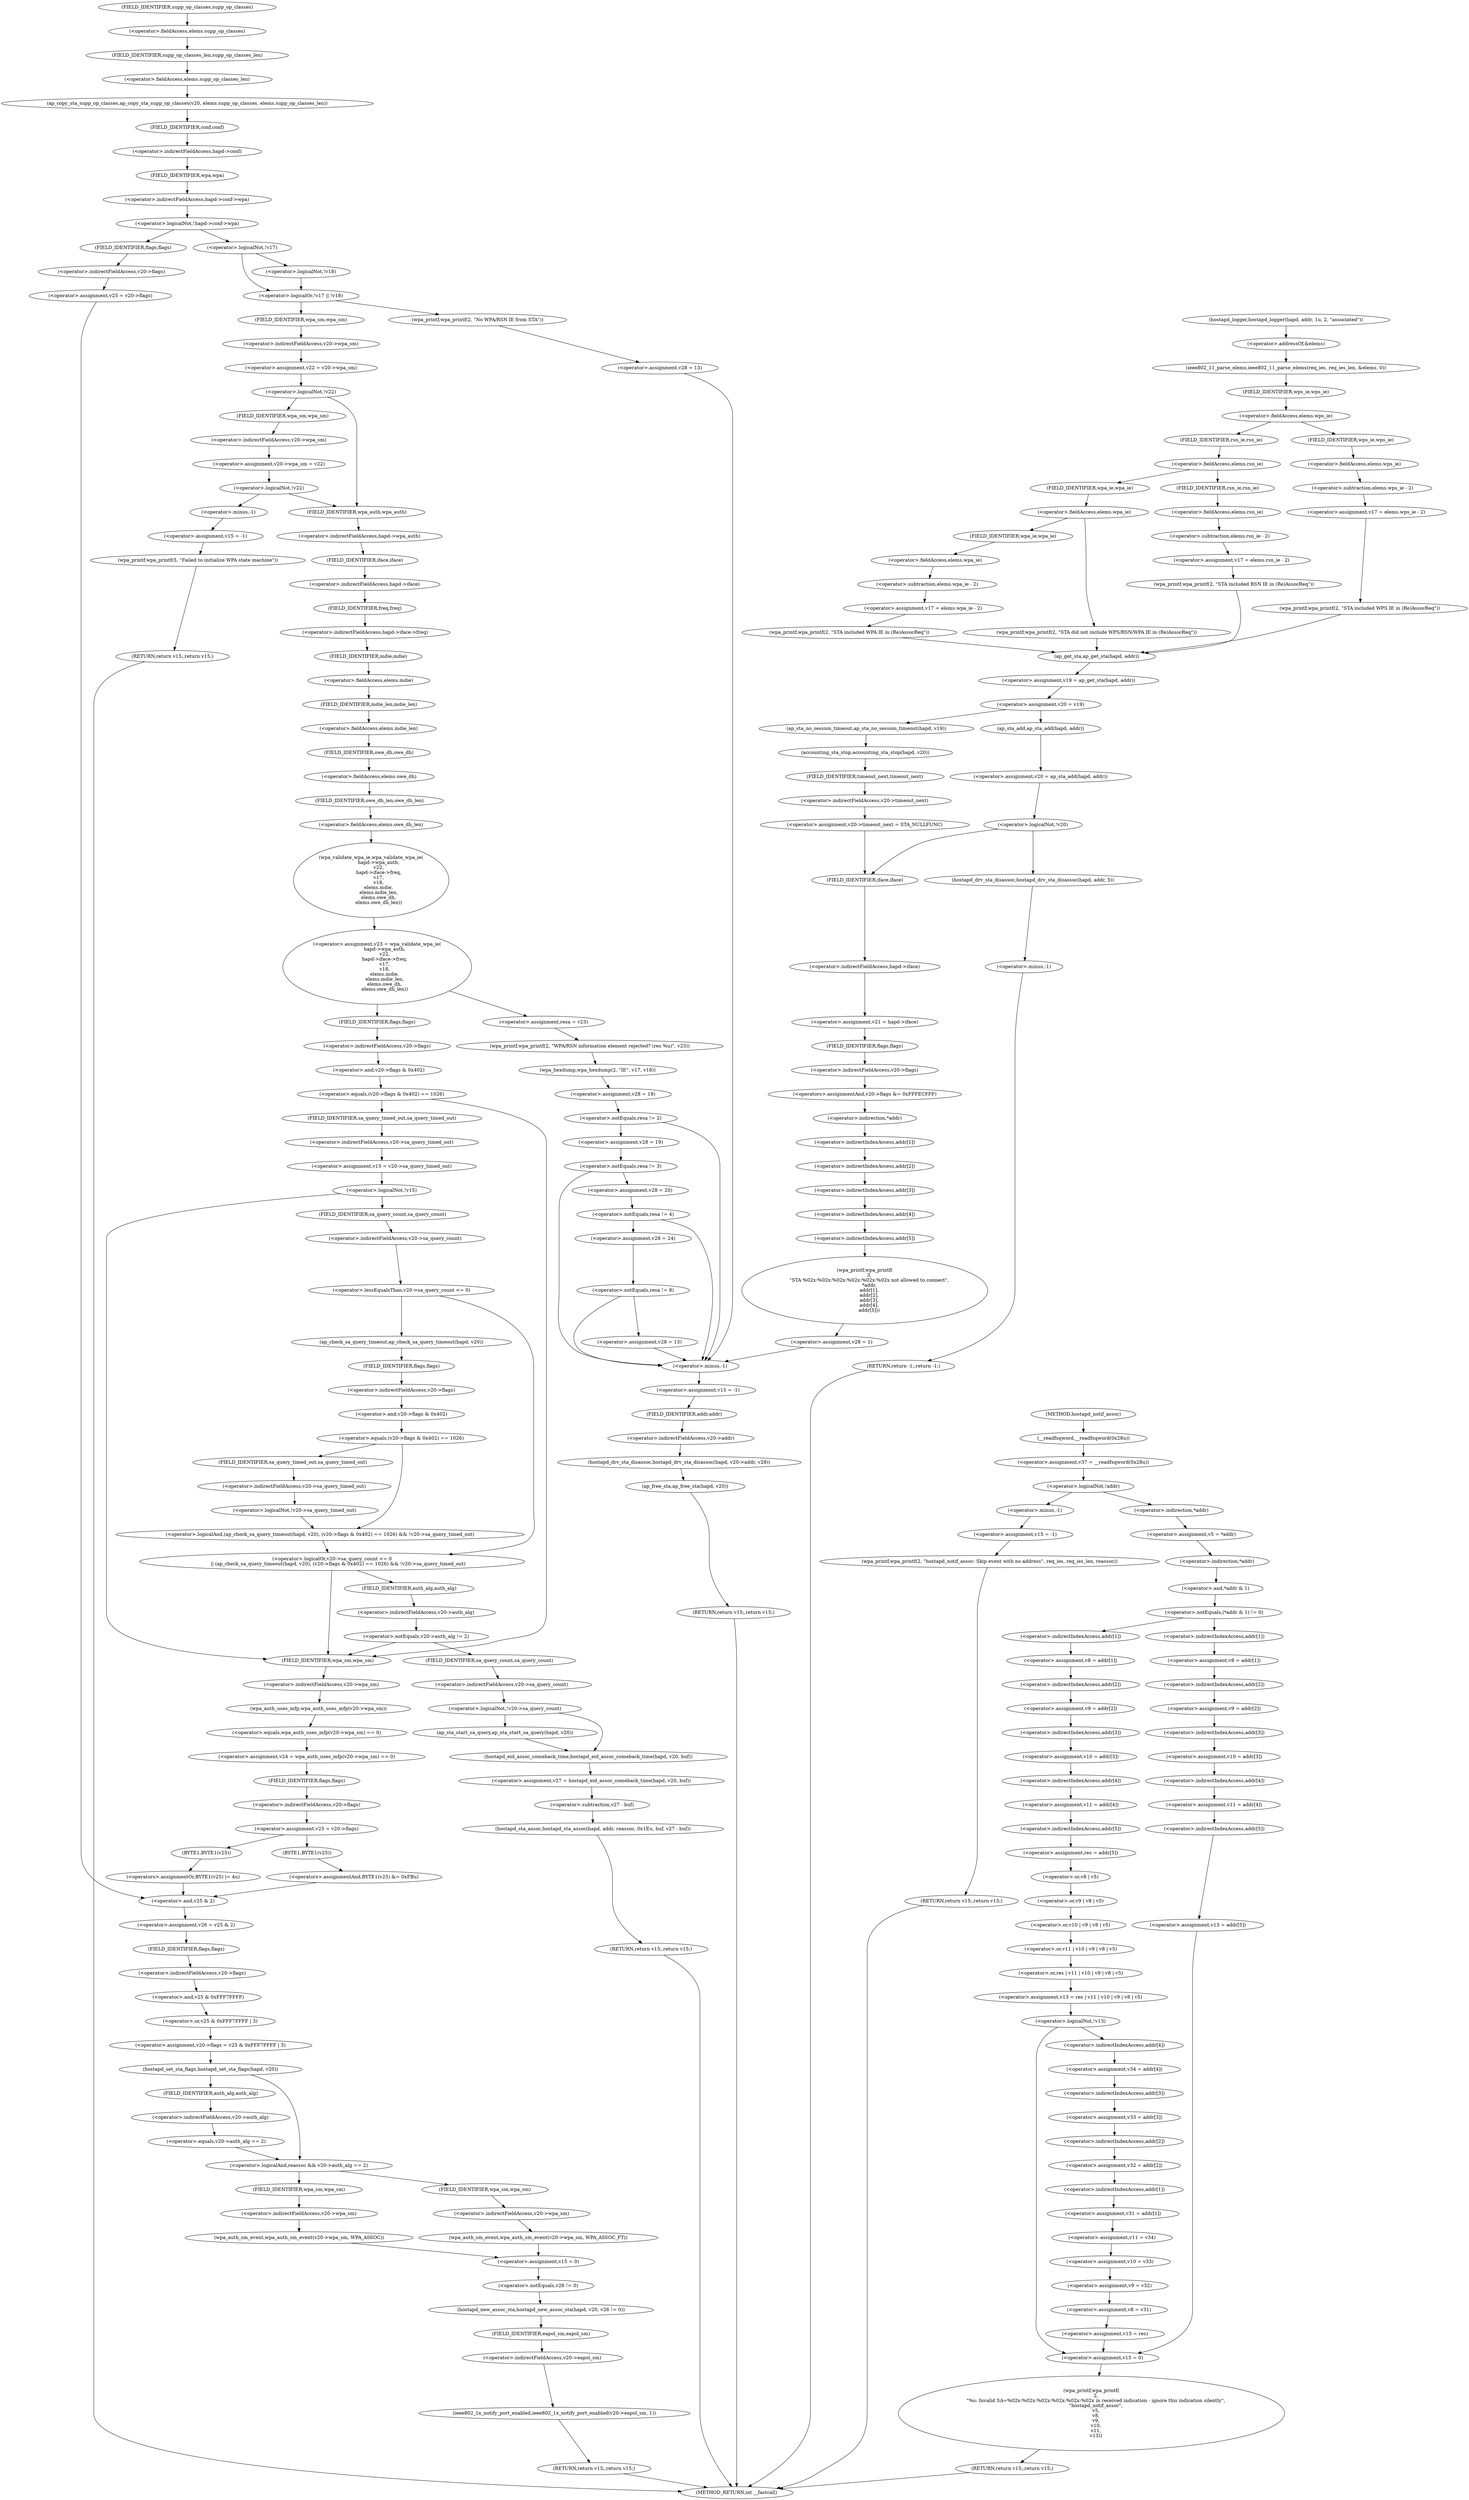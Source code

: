 digraph hostapd_notif_assoc {  
"1000164" [label = "(<operator>.assignment,v37 = __readfsqword(0x28u))" ]
"1000166" [label = "(__readfsqword,__readfsqword(0x28u))" ]
"1000169" [label = "(<operator>.logicalNot,!addr)" ]
"1000172" [label = "(<operator>.assignment,v15 = -1)" ]
"1000174" [label = "(<operator>.minus,-1)" ]
"1000176" [label = "(wpa_printf,wpa_printf(2, \"hostapd_notif_assoc: Skip event with no address\", req_ies, req_ies_len, reassoc))" ]
"1000182" [label = "(RETURN,return v15;,return v15;)" ]
"1000184" [label = "(<operator>.assignment,v5 = *addr)" ]
"1000186" [label = "(<operator>.indirection,*addr)" ]
"1000189" [label = "(<operator>.notEquals,(*addr & 1) != 0)" ]
"1000190" [label = "(<operator>.and,*addr & 1)" ]
"1000191" [label = "(<operator>.indirection,*addr)" ]
"1000196" [label = "(<operator>.assignment,v8 = addr[1])" ]
"1000198" [label = "(<operator>.indirectIndexAccess,addr[1])" ]
"1000201" [label = "(<operator>.assignment,v9 = addr[2])" ]
"1000203" [label = "(<operator>.indirectIndexAccess,addr[2])" ]
"1000206" [label = "(<operator>.assignment,v10 = addr[3])" ]
"1000208" [label = "(<operator>.indirectIndexAccess,addr[3])" ]
"1000211" [label = "(<operator>.assignment,v11 = addr[4])" ]
"1000213" [label = "(<operator>.indirectIndexAccess,addr[4])" ]
"1000216" [label = "(<operator>.assignment,v13 = addr[5])" ]
"1000218" [label = "(<operator>.indirectIndexAccess,addr[5])" ]
"1000222" [label = "(<operator>.assignment,v8 = addr[1])" ]
"1000224" [label = "(<operator>.indirectIndexAccess,addr[1])" ]
"1000227" [label = "(<operator>.assignment,v9 = addr[2])" ]
"1000229" [label = "(<operator>.indirectIndexAccess,addr[2])" ]
"1000232" [label = "(<operator>.assignment,v10 = addr[3])" ]
"1000234" [label = "(<operator>.indirectIndexAccess,addr[3])" ]
"1000237" [label = "(<operator>.assignment,v11 = addr[4])" ]
"1000239" [label = "(<operator>.indirectIndexAccess,addr[4])" ]
"1000242" [label = "(<operator>.assignment,res = addr[5])" ]
"1000244" [label = "(<operator>.indirectIndexAccess,addr[5])" ]
"1000247" [label = "(<operator>.assignment,v13 = res | v11 | v10 | v9 | v8 | v5)" ]
"1000249" [label = "(<operator>.or,res | v11 | v10 | v9 | v8 | v5)" ]
"1000251" [label = "(<operator>.or,v11 | v10 | v9 | v8 | v5)" ]
"1000253" [label = "(<operator>.or,v10 | v9 | v8 | v5)" ]
"1000255" [label = "(<operator>.or,v9 | v8 | v5)" ]
"1000257" [label = "(<operator>.or,v8 | v5)" ]
"1000261" [label = "(<operator>.logicalNot,!v13)" ]
"1000265" [label = "(<operator>.assignment,v15 = 0)" ]
"1000268" [label = "(wpa_printf,wpa_printf(\n      2,\n      \"%s: Invalid SA=%02x:%02x:%02x:%02x:%02x:%02x in received indication - ignore this indication silently\",\n      \"hostapd_notif_assoc\",\n      v5,\n      v8,\n      v9,\n      v10,\n      v11,\n      v13))" ]
"1000278" [label = "(RETURN,return v15;,return v15;)" ]
"1000280" [label = "(<operator>.assignment,v34 = addr[4])" ]
"1000282" [label = "(<operator>.indirectIndexAccess,addr[4])" ]
"1000285" [label = "(<operator>.assignment,v33 = addr[3])" ]
"1000287" [label = "(<operator>.indirectIndexAccess,addr[3])" ]
"1000290" [label = "(<operator>.assignment,v32 = addr[2])" ]
"1000292" [label = "(<operator>.indirectIndexAccess,addr[2])" ]
"1000295" [label = "(<operator>.assignment,v31 = addr[1])" ]
"1000297" [label = "(<operator>.indirectIndexAccess,addr[1])" ]
"1000301" [label = "(<operator>.assignment,v11 = v34)" ]
"1000304" [label = "(<operator>.assignment,v10 = v33)" ]
"1000307" [label = "(<operator>.assignment,v9 = v32)" ]
"1000310" [label = "(<operator>.assignment,v8 = v31)" ]
"1000313" [label = "(<operator>.assignment,v13 = res)" ]
"1000317" [label = "(hostapd_logger,hostapd_logger(hapd, addr, 1u, 2, \"associated\"))" ]
"1000323" [label = "(ieee802_11_parse_elems,ieee802_11_parse_elems(req_ies, req_ies_len, &elems, 0))" ]
"1000326" [label = "(<operator>.addressOf,&elems)" ]
"1000330" [label = "(<operator>.fieldAccess,elems.wps_ie)" ]
"1000332" [label = "(FIELD_IDENTIFIER,wps_ie,wps_ie)" ]
"1000334" [label = "(<operator>.assignment,v17 = elems.wps_ie - 2)" ]
"1000336" [label = "(<operator>.subtraction,elems.wps_ie - 2)" ]
"1000337" [label = "(<operator>.fieldAccess,elems.wps_ie)" ]
"1000339" [label = "(FIELD_IDENTIFIER,wps_ie,wps_ie)" ]
"1000342" [label = "(wpa_printf,wpa_printf(2, \"STA included WPS IE in (Re)AssocReq\"))" ]
"1000347" [label = "(<operator>.fieldAccess,elems.rsn_ie)" ]
"1000349" [label = "(FIELD_IDENTIFIER,rsn_ie,rsn_ie)" ]
"1000351" [label = "(<operator>.assignment,v17 = elems.rsn_ie - 2)" ]
"1000353" [label = "(<operator>.subtraction,elems.rsn_ie - 2)" ]
"1000354" [label = "(<operator>.fieldAccess,elems.rsn_ie)" ]
"1000356" [label = "(FIELD_IDENTIFIER,rsn_ie,rsn_ie)" ]
"1000359" [label = "(wpa_printf,wpa_printf(2, \"STA included RSN IE in (Re)AssocReq\"))" ]
"1000364" [label = "(<operator>.fieldAccess,elems.wpa_ie)" ]
"1000366" [label = "(FIELD_IDENTIFIER,wpa_ie,wpa_ie)" ]
"1000368" [label = "(<operator>.assignment,v17 = elems.wpa_ie - 2)" ]
"1000370" [label = "(<operator>.subtraction,elems.wpa_ie - 2)" ]
"1000371" [label = "(<operator>.fieldAccess,elems.wpa_ie)" ]
"1000373" [label = "(FIELD_IDENTIFIER,wpa_ie,wpa_ie)" ]
"1000376" [label = "(wpa_printf,wpa_printf(2, \"STA included WPA IE in (Re)AssocReq\"))" ]
"1000383" [label = "(wpa_printf,wpa_printf(2, \"STA did not include WPS/RSN/WPA IE in (Re)AssocReq\"))" ]
"1000386" [label = "(<operator>.assignment,v19 = ap_get_sta(hapd, addr))" ]
"1000388" [label = "(ap_get_sta,ap_get_sta(hapd, addr))" ]
"1000391" [label = "(<operator>.assignment,v20 = v19)" ]
"1000397" [label = "(ap_sta_no_session_timeout,ap_sta_no_session_timeout(hapd, v19))" ]
"1000400" [label = "(accounting_sta_stop,accounting_sta_stop(hapd, v20))" ]
"1000403" [label = "(<operator>.assignment,v20->timeout_next = STA_NULLFUNC)" ]
"1000404" [label = "(<operator>.indirectFieldAccess,v20->timeout_next)" ]
"1000406" [label = "(FIELD_IDENTIFIER,timeout_next,timeout_next)" ]
"1000410" [label = "(<operator>.assignment,v20 = ap_sta_add(hapd, addr))" ]
"1000412" [label = "(ap_sta_add,ap_sta_add(hapd, addr))" ]
"1000416" [label = "(<operator>.logicalNot,!v20)" ]
"1000419" [label = "(hostapd_drv_sta_disassoc,hostapd_drv_sta_disassoc(hapd, addr, 5))" ]
"1000423" [label = "(RETURN,return -1;,return -1;)" ]
"1000424" [label = "(<operator>.minus,-1)" ]
"1000426" [label = "(<operator>.assignment,v21 = hapd->iface)" ]
"1000428" [label = "(<operator>.indirectFieldAccess,hapd->iface)" ]
"1000430" [label = "(FIELD_IDENTIFIER,iface,iface)" ]
"1000431" [label = "(<operators>.assignmentAnd,v20->flags &= 0xFFFECFFF)" ]
"1000432" [label = "(<operator>.indirectFieldAccess,v20->flags)" ]
"1000434" [label = "(FIELD_IDENTIFIER,flags,flags)" ]
"1000437" [label = "(wpa_printf,wpa_printf(\n      3,\n      \"STA %02x:%02x:%02x:%02x:%02x:%02x not allowed to connect\",\n      *addr,\n      addr[1],\n      addr[2],\n      addr[3],\n      addr[4],\n      addr[5]))" ]
"1000440" [label = "(<operator>.indirection,*addr)" ]
"1000442" [label = "(<operator>.indirectIndexAccess,addr[1])" ]
"1000445" [label = "(<operator>.indirectIndexAccess,addr[2])" ]
"1000448" [label = "(<operator>.indirectIndexAccess,addr[3])" ]
"1000451" [label = "(<operator>.indirectIndexAccess,addr[4])" ]
"1000454" [label = "(<operator>.indirectIndexAccess,addr[5])" ]
"1000457" [label = "(<operator>.assignment,v28 = 1)" ]
"1000461" [label = "(<operator>.assignment,v15 = -1)" ]
"1000463" [label = "(<operator>.minus,-1)" ]
"1000465" [label = "(hostapd_drv_sta_disassoc,hostapd_drv_sta_disassoc(hapd, v20->addr, v28))" ]
"1000467" [label = "(<operator>.indirectFieldAccess,v20->addr)" ]
"1000469" [label = "(FIELD_IDENTIFIER,addr,addr)" ]
"1000471" [label = "(ap_free_sta,ap_free_sta(hapd, v20))" ]
"1000474" [label = "(RETURN,return v15;,return v15;)" ]
"1000476" [label = "(ap_copy_sta_supp_op_classes,ap_copy_sta_supp_op_classes(v20, elems.supp_op_classes, elems.supp_op_classes_len))" ]
"1000478" [label = "(<operator>.fieldAccess,elems.supp_op_classes)" ]
"1000480" [label = "(FIELD_IDENTIFIER,supp_op_classes,supp_op_classes)" ]
"1000481" [label = "(<operator>.fieldAccess,elems.supp_op_classes_len)" ]
"1000483" [label = "(FIELD_IDENTIFIER,supp_op_classes_len,supp_op_classes_len)" ]
"1000485" [label = "(<operator>.logicalNot,!hapd->conf->wpa)" ]
"1000486" [label = "(<operator>.indirectFieldAccess,hapd->conf->wpa)" ]
"1000487" [label = "(<operator>.indirectFieldAccess,hapd->conf)" ]
"1000489" [label = "(FIELD_IDENTIFIER,conf,conf)" ]
"1000490" [label = "(FIELD_IDENTIFIER,wpa,wpa)" ]
"1000492" [label = "(<operator>.assignment,v25 = v20->flags)" ]
"1000494" [label = "(<operator>.indirectFieldAccess,v20->flags)" ]
"1000496" [label = "(FIELD_IDENTIFIER,flags,flags)" ]
"1000499" [label = "(<operator>.logicalOr,!v17 || !v18)" ]
"1000500" [label = "(<operator>.logicalNot,!v17)" ]
"1000502" [label = "(<operator>.logicalNot,!v18)" ]
"1000505" [label = "(wpa_printf,wpa_printf(2, \"No WPA/RSN IE from STA\"))" ]
"1000508" [label = "(<operator>.assignment,v28 = 13)" ]
"1000512" [label = "(<operator>.assignment,v22 = v20->wpa_sm)" ]
"1000514" [label = "(<operator>.indirectFieldAccess,v20->wpa_sm)" ]
"1000516" [label = "(FIELD_IDENTIFIER,wpa_sm,wpa_sm)" ]
"1000518" [label = "(<operator>.logicalNot,!v22)" ]
"1000521" [label = "(<operator>.assignment,v20->wpa_sm = v22)" ]
"1000522" [label = "(<operator>.indirectFieldAccess,v20->wpa_sm)" ]
"1000524" [label = "(FIELD_IDENTIFIER,wpa_sm,wpa_sm)" ]
"1000527" [label = "(<operator>.logicalNot,!v22)" ]
"1000530" [label = "(<operator>.assignment,v15 = -1)" ]
"1000532" [label = "(<operator>.minus,-1)" ]
"1000534" [label = "(wpa_printf,wpa_printf(5, \"Failed to initialize WPA state machine\"))" ]
"1000537" [label = "(RETURN,return v15;,return v15;)" ]
"1000539" [label = "(<operator>.assignment,v23 = wpa_validate_wpa_ie(\n          hapd->wpa_auth,\n          v22,\n          hapd->iface->freq,\n          v17,\n          v18,\n          elems.mdie,\n          elems.mdie_len,\n          elems.owe_dh,\n          elems.owe_dh_len))" ]
"1000541" [label = "(wpa_validate_wpa_ie,wpa_validate_wpa_ie(\n          hapd->wpa_auth,\n          v22,\n          hapd->iface->freq,\n          v17,\n          v18,\n          elems.mdie,\n          elems.mdie_len,\n          elems.owe_dh,\n          elems.owe_dh_len))" ]
"1000542" [label = "(<operator>.indirectFieldAccess,hapd->wpa_auth)" ]
"1000544" [label = "(FIELD_IDENTIFIER,wpa_auth,wpa_auth)" ]
"1000546" [label = "(<operator>.indirectFieldAccess,hapd->iface->freq)" ]
"1000547" [label = "(<operator>.indirectFieldAccess,hapd->iface)" ]
"1000549" [label = "(FIELD_IDENTIFIER,iface,iface)" ]
"1000550" [label = "(FIELD_IDENTIFIER,freq,freq)" ]
"1000553" [label = "(<operator>.fieldAccess,elems.mdie)" ]
"1000555" [label = "(FIELD_IDENTIFIER,mdie,mdie)" ]
"1000556" [label = "(<operator>.fieldAccess,elems.mdie_len)" ]
"1000558" [label = "(FIELD_IDENTIFIER,mdie_len,mdie_len)" ]
"1000559" [label = "(<operator>.fieldAccess,elems.owe_dh)" ]
"1000561" [label = "(FIELD_IDENTIFIER,owe_dh,owe_dh)" ]
"1000562" [label = "(<operator>.fieldAccess,elems.owe_dh_len)" ]
"1000564" [label = "(FIELD_IDENTIFIER,owe_dh_len,owe_dh_len)" ]
"1000568" [label = "(<operator>.assignment,resa = v23)" ]
"1000571" [label = "(wpa_printf,wpa_printf(2, \"WPA/RSN information element rejected? (res %u)\", v23))" ]
"1000575" [label = "(wpa_hexdump,wpa_hexdump(2, \"IE\", v17, v18))" ]
"1000580" [label = "(<operator>.assignment,v28 = 18)" ]
"1000584" [label = "(<operator>.notEquals,resa != 2)" ]
"1000588" [label = "(<operator>.assignment,v28 = 19)" ]
"1000592" [label = "(<operator>.notEquals,resa != 3)" ]
"1000596" [label = "(<operator>.assignment,v28 = 20)" ]
"1000600" [label = "(<operator>.notEquals,resa != 4)" ]
"1000604" [label = "(<operator>.assignment,v28 = 24)" ]
"1000608" [label = "(<operator>.notEquals,resa != 8)" ]
"1000611" [label = "(<operator>.assignment,v28 = 13)" ]
"1000616" [label = "(<operator>.equals,(v20->flags & 0x402) == 1026)" ]
"1000617" [label = "(<operator>.and,v20->flags & 0x402)" ]
"1000618" [label = "(<operator>.indirectFieldAccess,v20->flags)" ]
"1000620" [label = "(FIELD_IDENTIFIER,flags,flags)" ]
"1000624" [label = "(<operator>.assignment,v15 = v20->sa_query_timed_out)" ]
"1000626" [label = "(<operator>.indirectFieldAccess,v20->sa_query_timed_out)" ]
"1000628" [label = "(FIELD_IDENTIFIER,sa_query_timed_out,sa_query_timed_out)" ]
"1000630" [label = "(<operator>.logicalNot,!v15)" ]
"1000634" [label = "(<operator>.logicalOr,v20->sa_query_count <= 0\n        || (ap_check_sa_query_timeout(hapd, v20), (v20->flags & 0x402) == 1026) && !v20->sa_query_timed_out)" ]
"1000635" [label = "(<operator>.lessEqualsThan,v20->sa_query_count <= 0)" ]
"1000636" [label = "(<operator>.indirectFieldAccess,v20->sa_query_count)" ]
"1000638" [label = "(FIELD_IDENTIFIER,sa_query_count,sa_query_count)" ]
"1000640" [label = "(<operator>.logicalAnd,(ap_check_sa_query_timeout(hapd, v20), (v20->flags & 0x402) == 1026) && !v20->sa_query_timed_out)" ]
"1000642" [label = "(ap_check_sa_query_timeout,ap_check_sa_query_timeout(hapd, v20))" ]
"1000645" [label = "(<operator>.equals,(v20->flags & 0x402) == 1026)" ]
"1000646" [label = "(<operator>.and,v20->flags & 0x402)" ]
"1000647" [label = "(<operator>.indirectFieldAccess,v20->flags)" ]
"1000649" [label = "(FIELD_IDENTIFIER,flags,flags)" ]
"1000652" [label = "(<operator>.logicalNot,!v20->sa_query_timed_out)" ]
"1000653" [label = "(<operator>.indirectFieldAccess,v20->sa_query_timed_out)" ]
"1000655" [label = "(FIELD_IDENTIFIER,sa_query_timed_out,sa_query_timed_out)" ]
"1000658" [label = "(<operator>.notEquals,v20->auth_alg != 2)" ]
"1000659" [label = "(<operator>.indirectFieldAccess,v20->auth_alg)" ]
"1000661" [label = "(FIELD_IDENTIFIER,auth_alg,auth_alg)" ]
"1000665" [label = "(<operator>.logicalNot,!v20->sa_query_count)" ]
"1000666" [label = "(<operator>.indirectFieldAccess,v20->sa_query_count)" ]
"1000668" [label = "(FIELD_IDENTIFIER,sa_query_count,sa_query_count)" ]
"1000669" [label = "(ap_sta_start_sa_query,ap_sta_start_sa_query(hapd, v20))" ]
"1000672" [label = "(<operator>.assignment,v27 = hostapd_eid_assoc_comeback_time(hapd, v20, buf))" ]
"1000674" [label = "(hostapd_eid_assoc_comeback_time,hostapd_eid_assoc_comeback_time(hapd, v20, buf))" ]
"1000678" [label = "(hostapd_sta_assoc,hostapd_sta_assoc(hapd, addr, reassoc, 0x1Eu, buf, v27 - buf))" ]
"1000684" [label = "(<operator>.subtraction,v27 - buf)" ]
"1000687" [label = "(RETURN,return v15;,return v15;)" ]
"1000689" [label = "(<operator>.assignment,v24 = wpa_auth_uses_mfp(v20->wpa_sm) == 0)" ]
"1000691" [label = "(<operator>.equals,wpa_auth_uses_mfp(v20->wpa_sm) == 0)" ]
"1000692" [label = "(wpa_auth_uses_mfp,wpa_auth_uses_mfp(v20->wpa_sm))" ]
"1000693" [label = "(<operator>.indirectFieldAccess,v20->wpa_sm)" ]
"1000695" [label = "(FIELD_IDENTIFIER,wpa_sm,wpa_sm)" ]
"1000697" [label = "(<operator>.assignment,v25 = v20->flags)" ]
"1000699" [label = "(<operator>.indirectFieldAccess,v20->flags)" ]
"1000701" [label = "(FIELD_IDENTIFIER,flags,flags)" ]
"1000704" [label = "(<operators>.assignmentAnd,BYTE1(v25) &= 0xFBu)" ]
"1000705" [label = "(BYTE1,BYTE1(v25))" ]
"1000709" [label = "(<operators>.assignmentOr,BYTE1(v25) |= 4u)" ]
"1000710" [label = "(BYTE1,BYTE1(v25))" ]
"1000714" [label = "(<operator>.assignment,v26 = v25 & 2)" ]
"1000716" [label = "(<operator>.and,v25 & 2)" ]
"1000719" [label = "(<operator>.assignment,v20->flags = v25 & 0xFFF7FFFF | 3)" ]
"1000720" [label = "(<operator>.indirectFieldAccess,v20->flags)" ]
"1000722" [label = "(FIELD_IDENTIFIER,flags,flags)" ]
"1000723" [label = "(<operator>.or,v25 & 0xFFF7FFFF | 3)" ]
"1000724" [label = "(<operator>.and,v25 & 0xFFF7FFFF)" ]
"1000728" [label = "(hostapd_set_sta_flags,hostapd_set_sta_flags(hapd, v20))" ]
"1000732" [label = "(<operator>.logicalAnd,reassoc && v20->auth_alg == 2)" ]
"1000734" [label = "(<operator>.equals,v20->auth_alg == 2)" ]
"1000735" [label = "(<operator>.indirectFieldAccess,v20->auth_alg)" ]
"1000737" [label = "(FIELD_IDENTIFIER,auth_alg,auth_alg)" ]
"1000739" [label = "(wpa_auth_sm_event,wpa_auth_sm_event(v20->wpa_sm, WPA_ASSOC_FT))" ]
"1000740" [label = "(<operator>.indirectFieldAccess,v20->wpa_sm)" ]
"1000742" [label = "(FIELD_IDENTIFIER,wpa_sm,wpa_sm)" ]
"1000745" [label = "(wpa_auth_sm_event,wpa_auth_sm_event(v20->wpa_sm, WPA_ASSOC))" ]
"1000746" [label = "(<operator>.indirectFieldAccess,v20->wpa_sm)" ]
"1000748" [label = "(FIELD_IDENTIFIER,wpa_sm,wpa_sm)" ]
"1000750" [label = "(<operator>.assignment,v15 = 0)" ]
"1000753" [label = "(hostapd_new_assoc_sta,hostapd_new_assoc_sta(hapd, v20, v26 != 0))" ]
"1000756" [label = "(<operator>.notEquals,v26 != 0)" ]
"1000759" [label = "(ieee802_1x_notify_port_enabled,ieee802_1x_notify_port_enabled(v20->eapol_sm, 1))" ]
"1000760" [label = "(<operator>.indirectFieldAccess,v20->eapol_sm)" ]
"1000762" [label = "(FIELD_IDENTIFIER,eapol_sm,eapol_sm)" ]
"1000764" [label = "(RETURN,return v15;,return v15;)" ]
"1000129" [label = "(METHOD,hostapd_notif_assoc)" ]
"1000766" [label = "(METHOD_RETURN,int __fastcall)" ]
  "1000164" -> "1000169" 
  "1000166" -> "1000164" 
  "1000169" -> "1000174" 
  "1000169" -> "1000186" 
  "1000172" -> "1000176" 
  "1000174" -> "1000172" 
  "1000176" -> "1000182" 
  "1000182" -> "1000766" 
  "1000184" -> "1000191" 
  "1000186" -> "1000184" 
  "1000189" -> "1000198" 
  "1000189" -> "1000224" 
  "1000190" -> "1000189" 
  "1000191" -> "1000190" 
  "1000196" -> "1000203" 
  "1000198" -> "1000196" 
  "1000201" -> "1000208" 
  "1000203" -> "1000201" 
  "1000206" -> "1000213" 
  "1000208" -> "1000206" 
  "1000211" -> "1000218" 
  "1000213" -> "1000211" 
  "1000216" -> "1000265" 
  "1000218" -> "1000216" 
  "1000222" -> "1000229" 
  "1000224" -> "1000222" 
  "1000227" -> "1000234" 
  "1000229" -> "1000227" 
  "1000232" -> "1000239" 
  "1000234" -> "1000232" 
  "1000237" -> "1000244" 
  "1000239" -> "1000237" 
  "1000242" -> "1000257" 
  "1000244" -> "1000242" 
  "1000247" -> "1000261" 
  "1000249" -> "1000247" 
  "1000251" -> "1000249" 
  "1000253" -> "1000251" 
  "1000255" -> "1000253" 
  "1000257" -> "1000255" 
  "1000261" -> "1000265" 
  "1000261" -> "1000282" 
  "1000265" -> "1000268" 
  "1000268" -> "1000278" 
  "1000278" -> "1000766" 
  "1000280" -> "1000287" 
  "1000282" -> "1000280" 
  "1000285" -> "1000292" 
  "1000287" -> "1000285" 
  "1000290" -> "1000297" 
  "1000292" -> "1000290" 
  "1000295" -> "1000301" 
  "1000297" -> "1000295" 
  "1000301" -> "1000304" 
  "1000304" -> "1000307" 
  "1000307" -> "1000310" 
  "1000310" -> "1000313" 
  "1000313" -> "1000265" 
  "1000317" -> "1000326" 
  "1000323" -> "1000332" 
  "1000326" -> "1000323" 
  "1000330" -> "1000339" 
  "1000330" -> "1000349" 
  "1000332" -> "1000330" 
  "1000334" -> "1000342" 
  "1000336" -> "1000334" 
  "1000337" -> "1000336" 
  "1000339" -> "1000337" 
  "1000342" -> "1000388" 
  "1000347" -> "1000356" 
  "1000347" -> "1000366" 
  "1000349" -> "1000347" 
  "1000351" -> "1000359" 
  "1000353" -> "1000351" 
  "1000354" -> "1000353" 
  "1000356" -> "1000354" 
  "1000359" -> "1000388" 
  "1000364" -> "1000373" 
  "1000364" -> "1000383" 
  "1000366" -> "1000364" 
  "1000368" -> "1000376" 
  "1000370" -> "1000368" 
  "1000371" -> "1000370" 
  "1000373" -> "1000371" 
  "1000376" -> "1000388" 
  "1000383" -> "1000388" 
  "1000386" -> "1000391" 
  "1000388" -> "1000386" 
  "1000391" -> "1000397" 
  "1000391" -> "1000412" 
  "1000397" -> "1000400" 
  "1000400" -> "1000406" 
  "1000403" -> "1000430" 
  "1000404" -> "1000403" 
  "1000406" -> "1000404" 
  "1000410" -> "1000416" 
  "1000412" -> "1000410" 
  "1000416" -> "1000419" 
  "1000416" -> "1000430" 
  "1000419" -> "1000424" 
  "1000423" -> "1000766" 
  "1000424" -> "1000423" 
  "1000426" -> "1000434" 
  "1000428" -> "1000426" 
  "1000430" -> "1000428" 
  "1000431" -> "1000440" 
  "1000432" -> "1000431" 
  "1000434" -> "1000432" 
  "1000437" -> "1000457" 
  "1000440" -> "1000442" 
  "1000442" -> "1000445" 
  "1000445" -> "1000448" 
  "1000448" -> "1000451" 
  "1000451" -> "1000454" 
  "1000454" -> "1000437" 
  "1000457" -> "1000463" 
  "1000461" -> "1000469" 
  "1000463" -> "1000461" 
  "1000465" -> "1000471" 
  "1000467" -> "1000465" 
  "1000469" -> "1000467" 
  "1000471" -> "1000474" 
  "1000474" -> "1000766" 
  "1000476" -> "1000489" 
  "1000478" -> "1000483" 
  "1000480" -> "1000478" 
  "1000481" -> "1000476" 
  "1000483" -> "1000481" 
  "1000485" -> "1000496" 
  "1000485" -> "1000500" 
  "1000486" -> "1000485" 
  "1000487" -> "1000490" 
  "1000489" -> "1000487" 
  "1000490" -> "1000486" 
  "1000492" -> "1000716" 
  "1000494" -> "1000492" 
  "1000496" -> "1000494" 
  "1000499" -> "1000505" 
  "1000499" -> "1000516" 
  "1000500" -> "1000499" 
  "1000500" -> "1000502" 
  "1000502" -> "1000499" 
  "1000505" -> "1000508" 
  "1000508" -> "1000463" 
  "1000512" -> "1000518" 
  "1000514" -> "1000512" 
  "1000516" -> "1000514" 
  "1000518" -> "1000524" 
  "1000518" -> "1000544" 
  "1000521" -> "1000527" 
  "1000522" -> "1000521" 
  "1000524" -> "1000522" 
  "1000527" -> "1000532" 
  "1000527" -> "1000544" 
  "1000530" -> "1000534" 
  "1000532" -> "1000530" 
  "1000534" -> "1000537" 
  "1000537" -> "1000766" 
  "1000539" -> "1000568" 
  "1000539" -> "1000620" 
  "1000541" -> "1000539" 
  "1000542" -> "1000549" 
  "1000544" -> "1000542" 
  "1000546" -> "1000555" 
  "1000547" -> "1000550" 
  "1000549" -> "1000547" 
  "1000550" -> "1000546" 
  "1000553" -> "1000558" 
  "1000555" -> "1000553" 
  "1000556" -> "1000561" 
  "1000558" -> "1000556" 
  "1000559" -> "1000564" 
  "1000561" -> "1000559" 
  "1000562" -> "1000541" 
  "1000564" -> "1000562" 
  "1000568" -> "1000571" 
  "1000571" -> "1000575" 
  "1000575" -> "1000580" 
  "1000580" -> "1000584" 
  "1000584" -> "1000588" 
  "1000584" -> "1000463" 
  "1000588" -> "1000592" 
  "1000592" -> "1000596" 
  "1000592" -> "1000463" 
  "1000596" -> "1000600" 
  "1000600" -> "1000604" 
  "1000600" -> "1000463" 
  "1000604" -> "1000608" 
  "1000608" -> "1000611" 
  "1000608" -> "1000463" 
  "1000611" -> "1000463" 
  "1000616" -> "1000628" 
  "1000616" -> "1000695" 
  "1000617" -> "1000616" 
  "1000618" -> "1000617" 
  "1000620" -> "1000618" 
  "1000624" -> "1000630" 
  "1000626" -> "1000624" 
  "1000628" -> "1000626" 
  "1000630" -> "1000638" 
  "1000630" -> "1000695" 
  "1000634" -> "1000661" 
  "1000634" -> "1000695" 
  "1000635" -> "1000634" 
  "1000635" -> "1000642" 
  "1000636" -> "1000635" 
  "1000638" -> "1000636" 
  "1000640" -> "1000634" 
  "1000642" -> "1000649" 
  "1000645" -> "1000640" 
  "1000645" -> "1000655" 
  "1000646" -> "1000645" 
  "1000647" -> "1000646" 
  "1000649" -> "1000647" 
  "1000652" -> "1000640" 
  "1000653" -> "1000652" 
  "1000655" -> "1000653" 
  "1000658" -> "1000668" 
  "1000658" -> "1000695" 
  "1000659" -> "1000658" 
  "1000661" -> "1000659" 
  "1000665" -> "1000669" 
  "1000665" -> "1000674" 
  "1000666" -> "1000665" 
  "1000668" -> "1000666" 
  "1000669" -> "1000674" 
  "1000672" -> "1000684" 
  "1000674" -> "1000672" 
  "1000678" -> "1000687" 
  "1000684" -> "1000678" 
  "1000687" -> "1000766" 
  "1000689" -> "1000701" 
  "1000691" -> "1000689" 
  "1000692" -> "1000691" 
  "1000693" -> "1000692" 
  "1000695" -> "1000693" 
  "1000697" -> "1000705" 
  "1000697" -> "1000710" 
  "1000699" -> "1000697" 
  "1000701" -> "1000699" 
  "1000704" -> "1000716" 
  "1000705" -> "1000704" 
  "1000709" -> "1000716" 
  "1000710" -> "1000709" 
  "1000714" -> "1000722" 
  "1000716" -> "1000714" 
  "1000719" -> "1000728" 
  "1000720" -> "1000724" 
  "1000722" -> "1000720" 
  "1000723" -> "1000719" 
  "1000724" -> "1000723" 
  "1000728" -> "1000732" 
  "1000728" -> "1000737" 
  "1000732" -> "1000742" 
  "1000732" -> "1000748" 
  "1000734" -> "1000732" 
  "1000735" -> "1000734" 
  "1000737" -> "1000735" 
  "1000739" -> "1000750" 
  "1000740" -> "1000739" 
  "1000742" -> "1000740" 
  "1000745" -> "1000750" 
  "1000746" -> "1000745" 
  "1000748" -> "1000746" 
  "1000750" -> "1000756" 
  "1000753" -> "1000762" 
  "1000756" -> "1000753" 
  "1000759" -> "1000764" 
  "1000760" -> "1000759" 
  "1000762" -> "1000760" 
  "1000764" -> "1000766" 
  "1000129" -> "1000166" 
}

